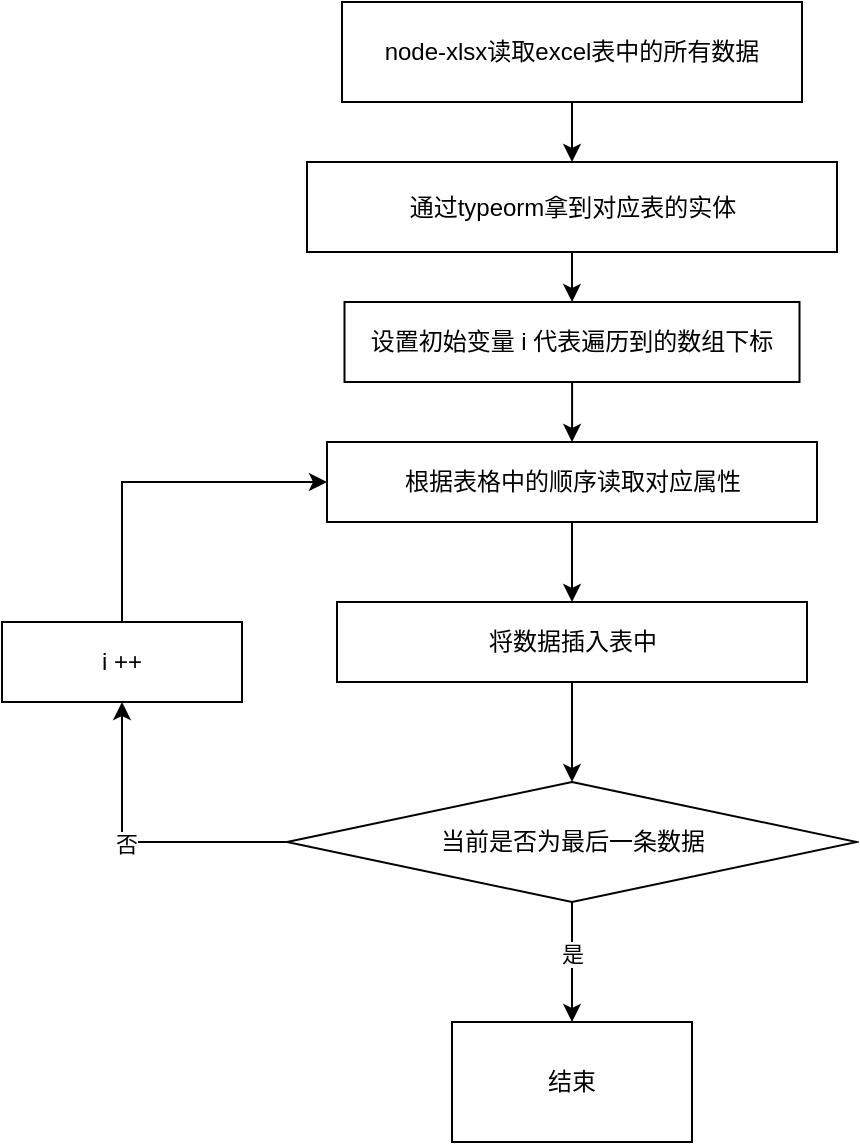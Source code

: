 <mxfile version="17.4.3" type="github">
  <diagram id="2AMend4IPMXEi0u2igc1" name="Page-1">
    <mxGraphModel dx="946" dy="557" grid="1" gridSize="10" guides="1" tooltips="1" connect="1" arrows="1" fold="1" page="1" pageScale="1" pageWidth="827" pageHeight="1169" math="0" shadow="0">
      <root>
        <mxCell id="0" />
        <mxCell id="1" parent="0" />
        <mxCell id="B-yVIiR-qVWYfZZSTGWN-3" value="" style="edgeStyle=orthogonalEdgeStyle;rounded=0;orthogonalLoop=1;jettySize=auto;html=1;" edge="1" parent="1" source="B-yVIiR-qVWYfZZSTGWN-1" target="B-yVIiR-qVWYfZZSTGWN-2">
          <mxGeometry relative="1" as="geometry" />
        </mxCell>
        <mxCell id="B-yVIiR-qVWYfZZSTGWN-1" value="node-xlsx读取excel表中的所有数据" style="rounded=0;whiteSpace=wrap;html=1;" vertex="1" parent="1">
          <mxGeometry x="250" y="60" width="230" height="50" as="geometry" />
        </mxCell>
        <mxCell id="B-yVIiR-qVWYfZZSTGWN-5" value="" style="edgeStyle=orthogonalEdgeStyle;rounded=0;orthogonalLoop=1;jettySize=auto;html=1;" edge="1" parent="1" source="B-yVIiR-qVWYfZZSTGWN-2" target="B-yVIiR-qVWYfZZSTGWN-4">
          <mxGeometry relative="1" as="geometry" />
        </mxCell>
        <mxCell id="B-yVIiR-qVWYfZZSTGWN-2" value="通过typeorm拿到对应表的实体" style="whiteSpace=wrap;html=1;rounded=0;" vertex="1" parent="1">
          <mxGeometry x="232.5" y="140" width="265" height="45" as="geometry" />
        </mxCell>
        <mxCell id="B-yVIiR-qVWYfZZSTGWN-7" value="" style="edgeStyle=orthogonalEdgeStyle;rounded=0;orthogonalLoop=1;jettySize=auto;html=1;" edge="1" parent="1" source="B-yVIiR-qVWYfZZSTGWN-4" target="B-yVIiR-qVWYfZZSTGWN-6">
          <mxGeometry relative="1" as="geometry" />
        </mxCell>
        <mxCell id="B-yVIiR-qVWYfZZSTGWN-4" value="设置初始变量 i 代表遍历到的数组下标" style="whiteSpace=wrap;html=1;rounded=0;" vertex="1" parent="1">
          <mxGeometry x="251.25" y="210" width="227.5" height="40" as="geometry" />
        </mxCell>
        <mxCell id="B-yVIiR-qVWYfZZSTGWN-9" value="" style="edgeStyle=orthogonalEdgeStyle;rounded=0;orthogonalLoop=1;jettySize=auto;html=1;" edge="1" parent="1" source="B-yVIiR-qVWYfZZSTGWN-6" target="B-yVIiR-qVWYfZZSTGWN-8">
          <mxGeometry relative="1" as="geometry" />
        </mxCell>
        <mxCell id="B-yVIiR-qVWYfZZSTGWN-6" value="根据表格中的顺序读取对应属性" style="whiteSpace=wrap;html=1;rounded=0;" vertex="1" parent="1">
          <mxGeometry x="242.5" y="280" width="245" height="40" as="geometry" />
        </mxCell>
        <mxCell id="B-yVIiR-qVWYfZZSTGWN-11" value="" style="edgeStyle=orthogonalEdgeStyle;rounded=0;orthogonalLoop=1;jettySize=auto;html=1;" edge="1" parent="1" source="B-yVIiR-qVWYfZZSTGWN-8" target="B-yVIiR-qVWYfZZSTGWN-10">
          <mxGeometry relative="1" as="geometry" />
        </mxCell>
        <mxCell id="B-yVIiR-qVWYfZZSTGWN-8" value="将数据插入表中" style="whiteSpace=wrap;html=1;rounded=0;" vertex="1" parent="1">
          <mxGeometry x="247.5" y="360" width="235" height="40" as="geometry" />
        </mxCell>
        <mxCell id="B-yVIiR-qVWYfZZSTGWN-13" value="" style="edgeStyle=orthogonalEdgeStyle;rounded=0;orthogonalLoop=1;jettySize=auto;html=1;" edge="1" parent="1" source="B-yVIiR-qVWYfZZSTGWN-10" target="B-yVIiR-qVWYfZZSTGWN-12">
          <mxGeometry relative="1" as="geometry" />
        </mxCell>
        <mxCell id="B-yVIiR-qVWYfZZSTGWN-18" value="是" style="edgeLabel;html=1;align=center;verticalAlign=middle;resizable=0;points=[];" vertex="1" connectable="0" parent="B-yVIiR-qVWYfZZSTGWN-13">
          <mxGeometry x="-0.138" relative="1" as="geometry">
            <mxPoint as="offset" />
          </mxGeometry>
        </mxCell>
        <mxCell id="B-yVIiR-qVWYfZZSTGWN-14" style="edgeStyle=orthogonalEdgeStyle;rounded=0;orthogonalLoop=1;jettySize=auto;html=1;exitX=0;exitY=0.5;exitDx=0;exitDy=0;" edge="1" parent="1" source="B-yVIiR-qVWYfZZSTGWN-10" target="B-yVIiR-qVWYfZZSTGWN-16">
          <mxGeometry relative="1" as="geometry">
            <mxPoint x="170" y="380" as="targetPoint" />
          </mxGeometry>
        </mxCell>
        <mxCell id="B-yVIiR-qVWYfZZSTGWN-15" value="否" style="edgeLabel;html=1;align=center;verticalAlign=middle;resizable=0;points=[];" vertex="1" connectable="0" parent="B-yVIiR-qVWYfZZSTGWN-14">
          <mxGeometry x="0.079" y="-1" relative="1" as="geometry">
            <mxPoint x="1" y="1" as="offset" />
          </mxGeometry>
        </mxCell>
        <mxCell id="B-yVIiR-qVWYfZZSTGWN-10" value="当前是否为最后一条数据" style="rhombus;whiteSpace=wrap;html=1;rounded=0;" vertex="1" parent="1">
          <mxGeometry x="222.5" y="450" width="285" height="60" as="geometry" />
        </mxCell>
        <mxCell id="B-yVIiR-qVWYfZZSTGWN-12" value="结束" style="whiteSpace=wrap;html=1;rounded=0;" vertex="1" parent="1">
          <mxGeometry x="305" y="570" width="120" height="60" as="geometry" />
        </mxCell>
        <mxCell id="B-yVIiR-qVWYfZZSTGWN-17" style="edgeStyle=orthogonalEdgeStyle;rounded=0;orthogonalLoop=1;jettySize=auto;html=1;exitX=0.5;exitY=0;exitDx=0;exitDy=0;entryX=0;entryY=0.5;entryDx=0;entryDy=0;" edge="1" parent="1" source="B-yVIiR-qVWYfZZSTGWN-16" target="B-yVIiR-qVWYfZZSTGWN-6">
          <mxGeometry relative="1" as="geometry" />
        </mxCell>
        <mxCell id="B-yVIiR-qVWYfZZSTGWN-16" value="i ++" style="rounded=0;whiteSpace=wrap;html=1;" vertex="1" parent="1">
          <mxGeometry x="80" y="370" width="120" height="40" as="geometry" />
        </mxCell>
      </root>
    </mxGraphModel>
  </diagram>
</mxfile>
